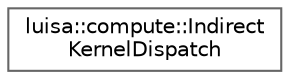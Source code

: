 digraph "类继承关系图"
{
 // LATEX_PDF_SIZE
  bgcolor="transparent";
  edge [fontname=Helvetica,fontsize=10,labelfontname=Helvetica,labelfontsize=10];
  node [fontname=Helvetica,fontsize=10,shape=box,height=0.2,width=0.4];
  rankdir="LR";
  Node0 [id="Node000000",label="luisa::compute::Indirect\lKernelDispatch",height=0.2,width=0.4,color="grey40", fillcolor="white", style="filled",URL="$structluisa_1_1compute_1_1_indirect_kernel_dispatch.html",tooltip=" "];
}
